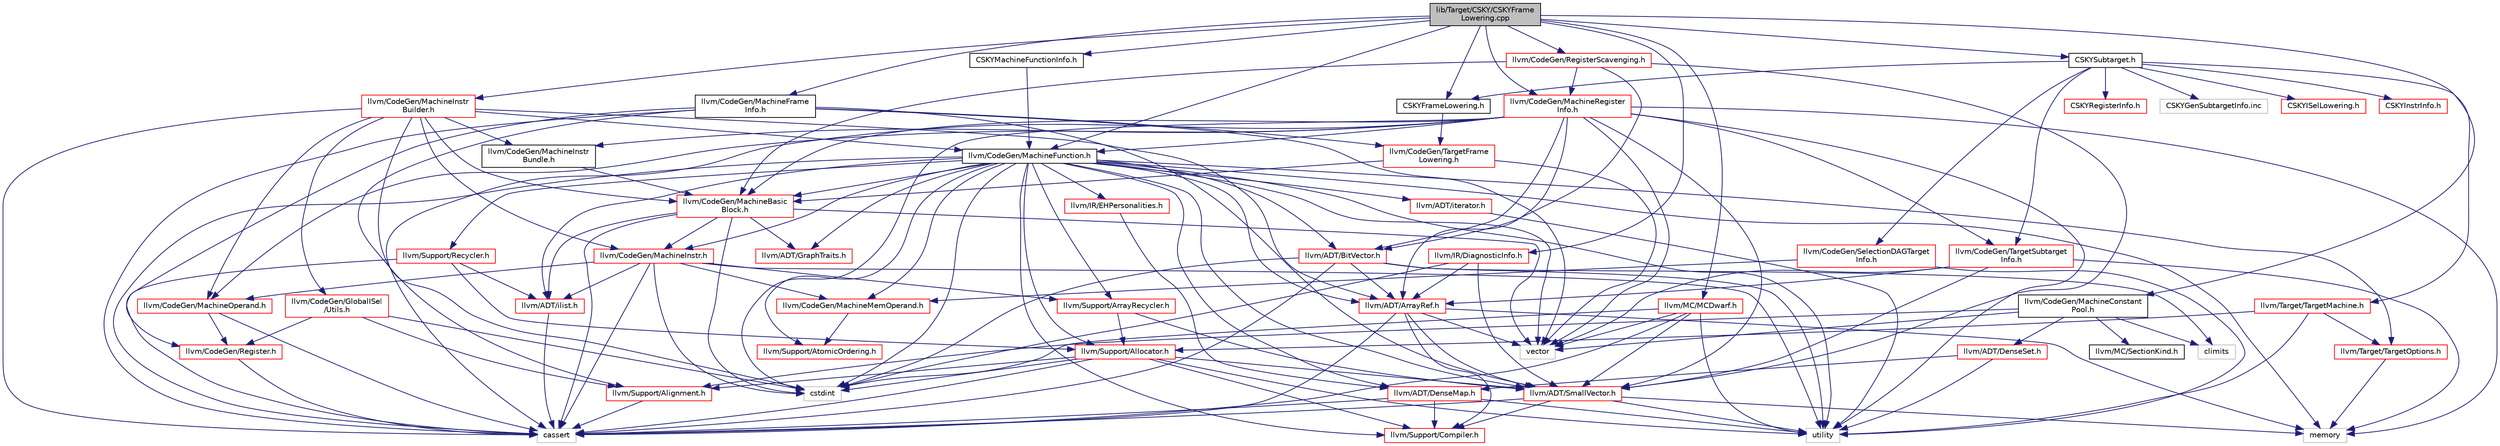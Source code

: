 digraph "lib/Target/CSKY/CSKYFrameLowering.cpp"
{
 // LATEX_PDF_SIZE
  bgcolor="transparent";
  edge [fontname="Helvetica",fontsize="10",labelfontname="Helvetica",labelfontsize="10"];
  node [fontname="Helvetica",fontsize="10",shape=record];
  Node1 [label="lib/Target/CSKY/CSKYFrame\lLowering.cpp",height=0.2,width=0.4,color="black", fillcolor="grey75", style="filled", fontcolor="black",tooltip=" "];
  Node1 -> Node2 [color="midnightblue",fontsize="10",style="solid",fontname="Helvetica"];
  Node2 [label="CSKYFrameLowering.h",height=0.2,width=0.4,color="black",URL="$CSKYFrameLowering_8h.html",tooltip=" "];
  Node2 -> Node3 [color="midnightblue",fontsize="10",style="solid",fontname="Helvetica"];
  Node3 [label="llvm/CodeGen/TargetFrame\lLowering.h",height=0.2,width=0.4,color="red",URL="$TargetFrameLowering_8h.html",tooltip=" "];
  Node3 -> Node4 [color="midnightblue",fontsize="10",style="solid",fontname="Helvetica"];
  Node4 [label="llvm/CodeGen/MachineBasic\lBlock.h",height=0.2,width=0.4,color="red",URL="$MachineBasicBlock_8h.html",tooltip=" "];
  Node4 -> Node5 [color="midnightblue",fontsize="10",style="solid",fontname="Helvetica"];
  Node5 [label="llvm/ADT/GraphTraits.h",height=0.2,width=0.4,color="red",URL="$GraphTraits_8h.html",tooltip=" "];
  Node4 -> Node48 [color="midnightblue",fontsize="10",style="solid",fontname="Helvetica"];
  Node48 [label="llvm/ADT/ilist.h",height=0.2,width=0.4,color="red",URL="$ilist_8h.html",tooltip=" "];
  Node48 -> Node19 [color="midnightblue",fontsize="10",style="solid",fontname="Helvetica"];
  Node19 [label="cassert",height=0.2,width=0.4,color="grey75",tooltip=" "];
  Node4 -> Node58 [color="midnightblue",fontsize="10",style="solid",fontname="Helvetica"];
  Node58 [label="llvm/CodeGen/MachineInstr.h",height=0.2,width=0.4,color="red",URL="$MachineInstr_8h.html",tooltip=" "];
  Node58 -> Node48 [color="midnightblue",fontsize="10",style="solid",fontname="Helvetica"];
  Node58 -> Node71 [color="midnightblue",fontsize="10",style="solid",fontname="Helvetica"];
  Node71 [label="llvm/CodeGen/MachineMemOperand.h",height=0.2,width=0.4,color="red",URL="$MachineMemOperand_8h.html",tooltip=" "];
  Node71 -> Node111 [color="midnightblue",fontsize="10",style="solid",fontname="Helvetica"];
  Node111 [label="llvm/Support/AtomicOrdering.h",height=0.2,width=0.4,color="red",URL="$AtomicOrdering_8h.html",tooltip=" "];
  Node58 -> Node116 [color="midnightblue",fontsize="10",style="solid",fontname="Helvetica"];
  Node116 [label="llvm/CodeGen/MachineOperand.h",height=0.2,width=0.4,color="red",URL="$MachineOperand_8h.html",tooltip=" "];
  Node116 -> Node117 [color="midnightblue",fontsize="10",style="solid",fontname="Helvetica"];
  Node117 [label="llvm/CodeGen/Register.h",height=0.2,width=0.4,color="red",URL="$Register_8h.html",tooltip=" "];
  Node117 -> Node19 [color="midnightblue",fontsize="10",style="solid",fontname="Helvetica"];
  Node116 -> Node19 [color="midnightblue",fontsize="10",style="solid",fontname="Helvetica"];
  Node58 -> Node133 [color="midnightblue",fontsize="10",style="solid",fontname="Helvetica"];
  Node133 [label="llvm/Support/ArrayRecycler.h",height=0.2,width=0.4,color="red",URL="$ArrayRecycler_8h.html",tooltip=" "];
  Node133 -> Node22 [color="midnightblue",fontsize="10",style="solid",fontname="Helvetica"];
  Node22 [label="llvm/ADT/SmallVector.h",height=0.2,width=0.4,color="red",URL="$SmallVector_8h.html",tooltip=" "];
  Node22 -> Node10 [color="midnightblue",fontsize="10",style="solid",fontname="Helvetica"];
  Node10 [label="llvm/Support/Compiler.h",height=0.2,width=0.4,color="red",URL="$Compiler_8h.html",tooltip=" "];
  Node22 -> Node19 [color="midnightblue",fontsize="10",style="solid",fontname="Helvetica"];
  Node22 -> Node30 [color="midnightblue",fontsize="10",style="solid",fontname="Helvetica"];
  Node30 [label="memory",height=0.2,width=0.4,color="grey75",tooltip=" "];
  Node22 -> Node7 [color="midnightblue",fontsize="10",style="solid",fontname="Helvetica"];
  Node7 [label="utility",height=0.2,width=0.4,color="grey75",tooltip=" "];
  Node133 -> Node134 [color="midnightblue",fontsize="10",style="solid",fontname="Helvetica"];
  Node134 [label="llvm/Support/Allocator.h",height=0.2,width=0.4,color="red",URL="$Allocator_8h.html",tooltip=" "];
  Node134 -> Node22 [color="midnightblue",fontsize="10",style="solid",fontname="Helvetica"];
  Node134 -> Node95 [color="midnightblue",fontsize="10",style="solid",fontname="Helvetica"];
  Node95 [label="llvm/Support/Alignment.h",height=0.2,width=0.4,color="red",URL="$Alignment_8h.html",tooltip=" "];
  Node95 -> Node19 [color="midnightblue",fontsize="10",style="solid",fontname="Helvetica"];
  Node134 -> Node10 [color="midnightblue",fontsize="10",style="solid",fontname="Helvetica"];
  Node134 -> Node19 [color="midnightblue",fontsize="10",style="solid",fontname="Helvetica"];
  Node134 -> Node15 [color="midnightblue",fontsize="10",style="solid",fontname="Helvetica"];
  Node15 [label="cstdint",height=0.2,width=0.4,color="grey75",tooltip=" "];
  Node134 -> Node7 [color="midnightblue",fontsize="10",style="solid",fontname="Helvetica"];
  Node58 -> Node19 [color="midnightblue",fontsize="10",style="solid",fontname="Helvetica"];
  Node58 -> Node15 [color="midnightblue",fontsize="10",style="solid",fontname="Helvetica"];
  Node58 -> Node7 [color="midnightblue",fontsize="10",style="solid",fontname="Helvetica"];
  Node4 -> Node19 [color="midnightblue",fontsize="10",style="solid",fontname="Helvetica"];
  Node4 -> Node15 [color="midnightblue",fontsize="10",style="solid",fontname="Helvetica"];
  Node4 -> Node87 [color="midnightblue",fontsize="10",style="solid",fontname="Helvetica"];
  Node87 [label="vector",height=0.2,width=0.4,color="grey75",tooltip=" "];
  Node3 -> Node87 [color="midnightblue",fontsize="10",style="solid",fontname="Helvetica"];
  Node1 -> Node143 [color="midnightblue",fontsize="10",style="solid",fontname="Helvetica"];
  Node143 [label="CSKYMachineFunctionInfo.h",height=0.2,width=0.4,color="black",URL="$CSKYMachineFunctionInfo_8h.html",tooltip=" "];
  Node143 -> Node144 [color="midnightblue",fontsize="10",style="solid",fontname="Helvetica"];
  Node144 [label="llvm/CodeGen/MachineFunction.h",height=0.2,width=0.4,color="black",URL="$MachineFunction_8h.html",tooltip=" "];
  Node144 -> Node85 [color="midnightblue",fontsize="10",style="solid",fontname="Helvetica"];
  Node85 [label="llvm/ADT/ArrayRef.h",height=0.2,width=0.4,color="red",URL="$ArrayRef_8h.html",tooltip=" "];
  Node85 -> Node22 [color="midnightblue",fontsize="10",style="solid",fontname="Helvetica"];
  Node85 -> Node10 [color="midnightblue",fontsize="10",style="solid",fontname="Helvetica"];
  Node85 -> Node19 [color="midnightblue",fontsize="10",style="solid",fontname="Helvetica"];
  Node85 -> Node30 [color="midnightblue",fontsize="10",style="solid",fontname="Helvetica"];
  Node85 -> Node87 [color="midnightblue",fontsize="10",style="solid",fontname="Helvetica"];
  Node144 -> Node104 [color="midnightblue",fontsize="10",style="solid",fontname="Helvetica"];
  Node104 [label="llvm/ADT/BitVector.h",height=0.2,width=0.4,color="red",URL="$BitVector_8h.html",tooltip=" "];
  Node104 -> Node85 [color="midnightblue",fontsize="10",style="solid",fontname="Helvetica"];
  Node104 -> Node19 [color="midnightblue",fontsize="10",style="solid",fontname="Helvetica"];
  Node104 -> Node20 [color="midnightblue",fontsize="10",style="solid",fontname="Helvetica"];
  Node20 [label="climits",height=0.2,width=0.4,color="grey75",tooltip=" "];
  Node104 -> Node15 [color="midnightblue",fontsize="10",style="solid",fontname="Helvetica"];
  Node104 -> Node7 [color="midnightblue",fontsize="10",style="solid",fontname="Helvetica"];
  Node144 -> Node81 [color="midnightblue",fontsize="10",style="solid",fontname="Helvetica"];
  Node81 [label="llvm/ADT/DenseMap.h",height=0.2,width=0.4,color="red",URL="$DenseMap_8h.html",tooltip=" "];
  Node81 -> Node10 [color="midnightblue",fontsize="10",style="solid",fontname="Helvetica"];
  Node81 -> Node19 [color="midnightblue",fontsize="10",style="solid",fontname="Helvetica"];
  Node81 -> Node7 [color="midnightblue",fontsize="10",style="solid",fontname="Helvetica"];
  Node144 -> Node5 [color="midnightblue",fontsize="10",style="solid",fontname="Helvetica"];
  Node144 -> Node22 [color="midnightblue",fontsize="10",style="solid",fontname="Helvetica"];
  Node144 -> Node48 [color="midnightblue",fontsize="10",style="solid",fontname="Helvetica"];
  Node144 -> Node69 [color="midnightblue",fontsize="10",style="solid",fontname="Helvetica"];
  Node69 [label="llvm/ADT/iterator.h",height=0.2,width=0.4,color="red",URL="$iterator_8h.html",tooltip=" "];
  Node69 -> Node7 [color="midnightblue",fontsize="10",style="solid",fontname="Helvetica"];
  Node144 -> Node4 [color="midnightblue",fontsize="10",style="solid",fontname="Helvetica"];
  Node144 -> Node58 [color="midnightblue",fontsize="10",style="solid",fontname="Helvetica"];
  Node144 -> Node71 [color="midnightblue",fontsize="10",style="solid",fontname="Helvetica"];
  Node144 -> Node145 [color="midnightblue",fontsize="10",style="solid",fontname="Helvetica"];
  Node145 [label="llvm/IR/EHPersonalities.h",height=0.2,width=0.4,color="red",URL="$EHPersonalities_8h.html",tooltip=" "];
  Node145 -> Node81 [color="midnightblue",fontsize="10",style="solid",fontname="Helvetica"];
  Node144 -> Node134 [color="midnightblue",fontsize="10",style="solid",fontname="Helvetica"];
  Node144 -> Node133 [color="midnightblue",fontsize="10",style="solid",fontname="Helvetica"];
  Node144 -> Node111 [color="midnightblue",fontsize="10",style="solid",fontname="Helvetica"];
  Node144 -> Node10 [color="midnightblue",fontsize="10",style="solid",fontname="Helvetica"];
  Node144 -> Node147 [color="midnightblue",fontsize="10",style="solid",fontname="Helvetica"];
  Node147 [label="llvm/Support/Recycler.h",height=0.2,width=0.4,color="red",URL="$Recycler_8h.html",tooltip=" "];
  Node147 -> Node48 [color="midnightblue",fontsize="10",style="solid",fontname="Helvetica"];
  Node147 -> Node134 [color="midnightblue",fontsize="10",style="solid",fontname="Helvetica"];
  Node147 -> Node19 [color="midnightblue",fontsize="10",style="solid",fontname="Helvetica"];
  Node144 -> Node148 [color="midnightblue",fontsize="10",style="solid",fontname="Helvetica"];
  Node148 [label="llvm/Target/TargetOptions.h",height=0.2,width=0.4,color="red",URL="$TargetOptions_8h.html",tooltip=" "];
  Node148 -> Node30 [color="midnightblue",fontsize="10",style="solid",fontname="Helvetica"];
  Node144 -> Node19 [color="midnightblue",fontsize="10",style="solid",fontname="Helvetica"];
  Node144 -> Node15 [color="midnightblue",fontsize="10",style="solid",fontname="Helvetica"];
  Node144 -> Node30 [color="midnightblue",fontsize="10",style="solid",fontname="Helvetica"];
  Node144 -> Node7 [color="midnightblue",fontsize="10",style="solid",fontname="Helvetica"];
  Node144 -> Node87 [color="midnightblue",fontsize="10",style="solid",fontname="Helvetica"];
  Node1 -> Node153 [color="midnightblue",fontsize="10",style="solid",fontname="Helvetica"];
  Node153 [label="CSKYSubtarget.h",height=0.2,width=0.4,color="black",URL="$CSKYSubtarget_8h.html",tooltip=" "];
  Node153 -> Node2 [color="midnightblue",fontsize="10",style="solid",fontname="Helvetica"];
  Node153 -> Node154 [color="midnightblue",fontsize="10",style="solid",fontname="Helvetica"];
  Node154 [label="CSKYISelLowering.h",height=0.2,width=0.4,color="red",URL="$CSKYISelLowering_8h.html",tooltip=" "];
  Node153 -> Node234 [color="midnightblue",fontsize="10",style="solid",fontname="Helvetica"];
  Node234 [label="CSKYInstrInfo.h",height=0.2,width=0.4,color="red",URL="$CSKYInstrInfo_8h.html",tooltip=" "];
  Node153 -> Node274 [color="midnightblue",fontsize="10",style="solid",fontname="Helvetica"];
  Node274 [label="CSKYRegisterInfo.h",height=0.2,width=0.4,color="red",URL="$CSKYRegisterInfo_8h.html",tooltip=" "];
  Node153 -> Node275 [color="midnightblue",fontsize="10",style="solid",fontname="Helvetica"];
  Node275 [label="llvm/CodeGen/SelectionDAGTarget\lInfo.h",height=0.2,width=0.4,color="red",URL="$SelectionDAGTargetInfo_8h.html",tooltip=" "];
  Node275 -> Node71 [color="midnightblue",fontsize="10",style="solid",fontname="Helvetica"];
  Node275 -> Node7 [color="midnightblue",fontsize="10",style="solid",fontname="Helvetica"];
  Node153 -> Node250 [color="midnightblue",fontsize="10",style="solid",fontname="Helvetica"];
  Node250 [label="llvm/CodeGen/TargetSubtarget\lInfo.h",height=0.2,width=0.4,color="red",URL="$TargetSubtargetInfo_8h.html",tooltip=" "];
  Node250 -> Node85 [color="midnightblue",fontsize="10",style="solid",fontname="Helvetica"];
  Node250 -> Node22 [color="midnightblue",fontsize="10",style="solid",fontname="Helvetica"];
  Node250 -> Node30 [color="midnightblue",fontsize="10",style="solid",fontname="Helvetica"];
  Node250 -> Node87 [color="midnightblue",fontsize="10",style="solid",fontname="Helvetica"];
  Node153 -> Node276 [color="midnightblue",fontsize="10",style="solid",fontname="Helvetica"];
  Node276 [label="llvm/Target/TargetMachine.h",height=0.2,width=0.4,color="red",URL="$Target_2TargetMachine_8h.html",tooltip=" "];
  Node276 -> Node134 [color="midnightblue",fontsize="10",style="solid",fontname="Helvetica"];
  Node276 -> Node148 [color="midnightblue",fontsize="10",style="solid",fontname="Helvetica"];
  Node276 -> Node7 [color="midnightblue",fontsize="10",style="solid",fontname="Helvetica"];
  Node153 -> Node159 [color="midnightblue",fontsize="10",style="solid",fontname="Helvetica"];
  Node159 [label="CSKYGenSubtargetInfo.inc",height=0.2,width=0.4,color="grey75",tooltip=" "];
  Node1 -> Node280 [color="midnightblue",fontsize="10",style="solid",fontname="Helvetica"];
  Node280 [label="llvm/CodeGen/MachineConstant\lPool.h",height=0.2,width=0.4,color="black",URL="$MachineConstantPool_8h.html",tooltip=" "];
  Node280 -> Node169 [color="midnightblue",fontsize="10",style="solid",fontname="Helvetica"];
  Node169 [label="llvm/ADT/DenseSet.h",height=0.2,width=0.4,color="red",URL="$DenseSet_8h.html",tooltip=" "];
  Node169 -> Node81 [color="midnightblue",fontsize="10",style="solid",fontname="Helvetica"];
  Node169 -> Node7 [color="midnightblue",fontsize="10",style="solid",fontname="Helvetica"];
  Node280 -> Node281 [color="midnightblue",fontsize="10",style="solid",fontname="Helvetica"];
  Node281 [label="llvm/MC/SectionKind.h",height=0.2,width=0.4,color="black",URL="$SectionKind_8h.html",tooltip=" "];
  Node280 -> Node95 [color="midnightblue",fontsize="10",style="solid",fontname="Helvetica"];
  Node280 -> Node20 [color="midnightblue",fontsize="10",style="solid",fontname="Helvetica"];
  Node280 -> Node87 [color="midnightblue",fontsize="10",style="solid",fontname="Helvetica"];
  Node1 -> Node282 [color="midnightblue",fontsize="10",style="solid",fontname="Helvetica"];
  Node282 [label="llvm/CodeGen/MachineFrame\lInfo.h",height=0.2,width=0.4,color="black",URL="$MachineFrameInfo_8h.html",tooltip=" "];
  Node282 -> Node22 [color="midnightblue",fontsize="10",style="solid",fontname="Helvetica"];
  Node282 -> Node117 [color="midnightblue",fontsize="10",style="solid",fontname="Helvetica"];
  Node282 -> Node3 [color="midnightblue",fontsize="10",style="solid",fontname="Helvetica"];
  Node282 -> Node95 [color="midnightblue",fontsize="10",style="solid",fontname="Helvetica"];
  Node282 -> Node19 [color="midnightblue",fontsize="10",style="solid",fontname="Helvetica"];
  Node282 -> Node87 [color="midnightblue",fontsize="10",style="solid",fontname="Helvetica"];
  Node1 -> Node144 [color="midnightblue",fontsize="10",style="solid",fontname="Helvetica"];
  Node1 -> Node238 [color="midnightblue",fontsize="10",style="solid",fontname="Helvetica"];
  Node238 [label="llvm/CodeGen/MachineInstr\lBuilder.h",height=0.2,width=0.4,color="red",URL="$MachineInstrBuilder_8h.html",tooltip=" "];
  Node238 -> Node85 [color="midnightblue",fontsize="10",style="solid",fontname="Helvetica"];
  Node238 -> Node239 [color="midnightblue",fontsize="10",style="solid",fontname="Helvetica"];
  Node239 [label="llvm/CodeGen/GlobalISel\l/Utils.h",height=0.2,width=0.4,color="red",URL="$CodeGen_2GlobalISel_2Utils_8h.html",tooltip=" "];
  Node239 -> Node117 [color="midnightblue",fontsize="10",style="solid",fontname="Helvetica"];
  Node239 -> Node95 [color="midnightblue",fontsize="10",style="solid",fontname="Helvetica"];
  Node239 -> Node15 [color="midnightblue",fontsize="10",style="solid",fontname="Helvetica"];
  Node238 -> Node4 [color="midnightblue",fontsize="10",style="solid",fontname="Helvetica"];
  Node238 -> Node144 [color="midnightblue",fontsize="10",style="solid",fontname="Helvetica"];
  Node238 -> Node58 [color="midnightblue",fontsize="10",style="solid",fontname="Helvetica"];
  Node238 -> Node241 [color="midnightblue",fontsize="10",style="solid",fontname="Helvetica"];
  Node241 [label="llvm/CodeGen/MachineInstr\lBundle.h",height=0.2,width=0.4,color="black",URL="$MachineInstrBundle_8h.html",tooltip=" "];
  Node241 -> Node4 [color="midnightblue",fontsize="10",style="solid",fontname="Helvetica"];
  Node238 -> Node116 [color="midnightblue",fontsize="10",style="solid",fontname="Helvetica"];
  Node238 -> Node19 [color="midnightblue",fontsize="10",style="solid",fontname="Helvetica"];
  Node238 -> Node15 [color="midnightblue",fontsize="10",style="solid",fontname="Helvetica"];
  Node1 -> Node246 [color="midnightblue",fontsize="10",style="solid",fontname="Helvetica"];
  Node246 [label="llvm/CodeGen/MachineRegister\lInfo.h",height=0.2,width=0.4,color="red",URL="$MachineRegisterInfo_8h.html",tooltip=" "];
  Node246 -> Node85 [color="midnightblue",fontsize="10",style="solid",fontname="Helvetica"];
  Node246 -> Node104 [color="midnightblue",fontsize="10",style="solid",fontname="Helvetica"];
  Node246 -> Node22 [color="midnightblue",fontsize="10",style="solid",fontname="Helvetica"];
  Node246 -> Node4 [color="midnightblue",fontsize="10",style="solid",fontname="Helvetica"];
  Node246 -> Node144 [color="midnightblue",fontsize="10",style="solid",fontname="Helvetica"];
  Node246 -> Node241 [color="midnightblue",fontsize="10",style="solid",fontname="Helvetica"];
  Node246 -> Node116 [color="midnightblue",fontsize="10",style="solid",fontname="Helvetica"];
  Node246 -> Node250 [color="midnightblue",fontsize="10",style="solid",fontname="Helvetica"];
  Node246 -> Node19 [color="midnightblue",fontsize="10",style="solid",fontname="Helvetica"];
  Node246 -> Node15 [color="midnightblue",fontsize="10",style="solid",fontname="Helvetica"];
  Node246 -> Node30 [color="midnightblue",fontsize="10",style="solid",fontname="Helvetica"];
  Node246 -> Node7 [color="midnightblue",fontsize="10",style="solid",fontname="Helvetica"];
  Node246 -> Node87 [color="midnightblue",fontsize="10",style="solid",fontname="Helvetica"];
  Node1 -> Node283 [color="midnightblue",fontsize="10",style="solid",fontname="Helvetica"];
  Node283 [label="llvm/CodeGen/RegisterScavenging.h",height=0.2,width=0.4,color="red",URL="$RegisterScavenging_8h.html",tooltip=" "];
  Node283 -> Node104 [color="midnightblue",fontsize="10",style="solid",fontname="Helvetica"];
  Node283 -> Node22 [color="midnightblue",fontsize="10",style="solid",fontname="Helvetica"];
  Node283 -> Node4 [color="midnightblue",fontsize="10",style="solid",fontname="Helvetica"];
  Node283 -> Node246 [color="midnightblue",fontsize="10",style="solid",fontname="Helvetica"];
  Node1 -> Node284 [color="midnightblue",fontsize="10",style="solid",fontname="Helvetica"];
  Node284 [label="llvm/IR/DiagnosticInfo.h",height=0.2,width=0.4,color="red",URL="$DiagnosticInfo_8h.html",tooltip=" "];
  Node284 -> Node85 [color="midnightblue",fontsize="10",style="solid",fontname="Helvetica"];
  Node284 -> Node22 [color="midnightblue",fontsize="10",style="solid",fontname="Helvetica"];
  Node284 -> Node15 [color="midnightblue",fontsize="10",style="solid",fontname="Helvetica"];
  Node1 -> Node288 [color="midnightblue",fontsize="10",style="solid",fontname="Helvetica"];
  Node288 [label="llvm/MC/MCDwarf.h",height=0.2,width=0.4,color="red",URL="$MCDwarf_8h.html",tooltip=" "];
  Node288 -> Node22 [color="midnightblue",fontsize="10",style="solid",fontname="Helvetica"];
  Node288 -> Node19 [color="midnightblue",fontsize="10",style="solid",fontname="Helvetica"];
  Node288 -> Node15 [color="midnightblue",fontsize="10",style="solid",fontname="Helvetica"];
  Node288 -> Node7 [color="midnightblue",fontsize="10",style="solid",fontname="Helvetica"];
  Node288 -> Node87 [color="midnightblue",fontsize="10",style="solid",fontname="Helvetica"];
}
